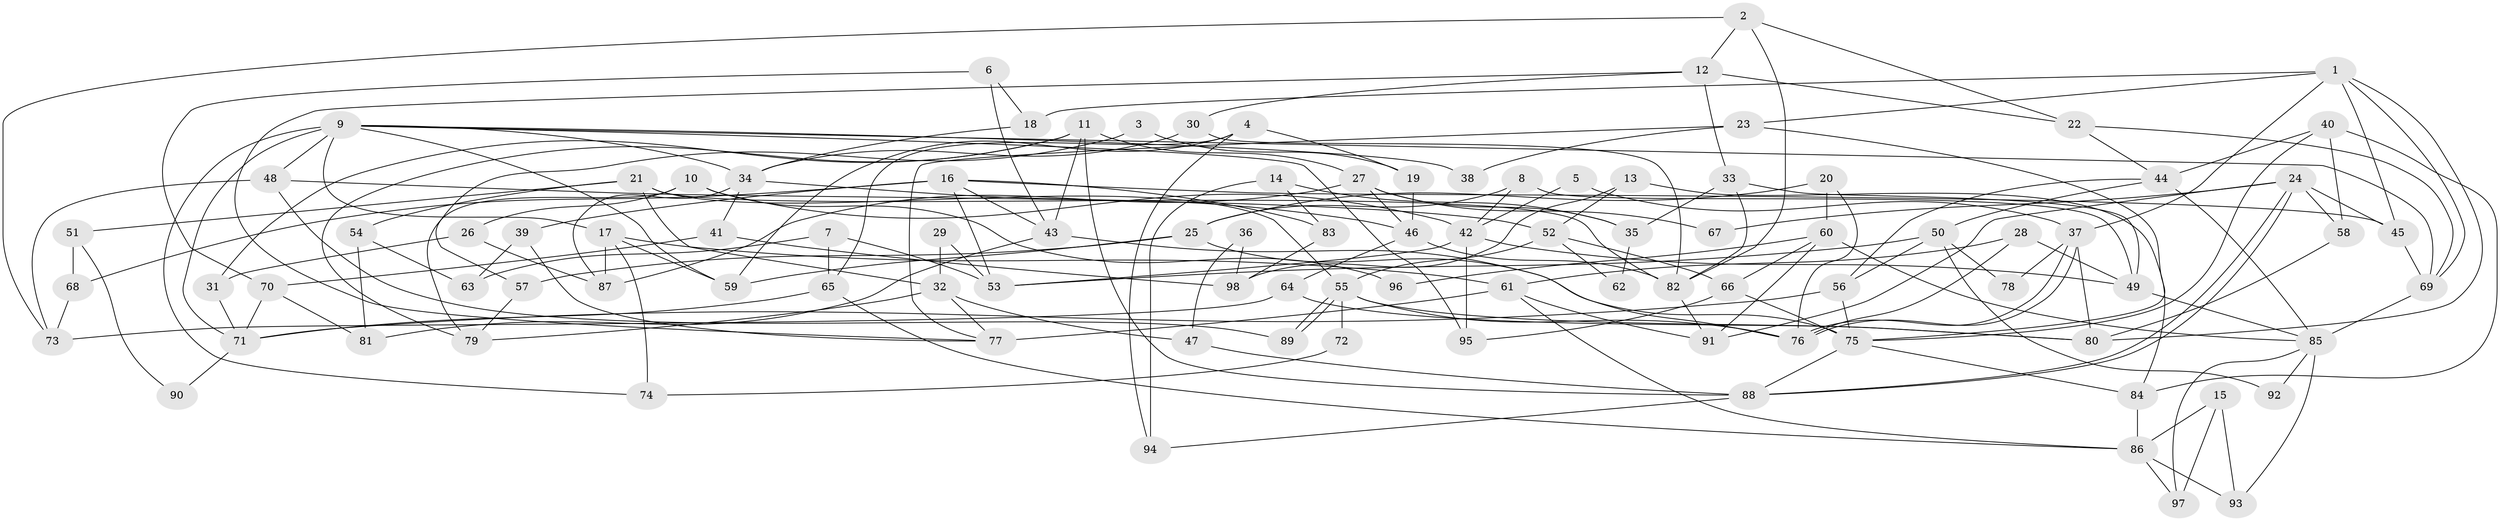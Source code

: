 // coarse degree distribution, {10: 0.02040816326530612, 7: 0.12244897959183673, 3: 0.16326530612244897, 5: 0.2653061224489796, 6: 0.10204081632653061, 8: 0.10204081632653061, 4: 0.1836734693877551, 2: 0.02040816326530612, 9: 0.02040816326530612}
// Generated by graph-tools (version 1.1) at 2025/37/03/04/25 23:37:09]
// undirected, 98 vertices, 196 edges
graph export_dot {
  node [color=gray90,style=filled];
  1;
  2;
  3;
  4;
  5;
  6;
  7;
  8;
  9;
  10;
  11;
  12;
  13;
  14;
  15;
  16;
  17;
  18;
  19;
  20;
  21;
  22;
  23;
  24;
  25;
  26;
  27;
  28;
  29;
  30;
  31;
  32;
  33;
  34;
  35;
  36;
  37;
  38;
  39;
  40;
  41;
  42;
  43;
  44;
  45;
  46;
  47;
  48;
  49;
  50;
  51;
  52;
  53;
  54;
  55;
  56;
  57;
  58;
  59;
  60;
  61;
  62;
  63;
  64;
  65;
  66;
  67;
  68;
  69;
  70;
  71;
  72;
  73;
  74;
  75;
  76;
  77;
  78;
  79;
  80;
  81;
  82;
  83;
  84;
  85;
  86;
  87;
  88;
  89;
  90;
  91;
  92;
  93;
  94;
  95;
  96;
  97;
  98;
  1 -- 45;
  1 -- 80;
  1 -- 18;
  1 -- 23;
  1 -- 37;
  1 -- 69;
  2 -- 12;
  2 -- 82;
  2 -- 22;
  2 -- 73;
  3 -- 57;
  3 -- 19;
  4 -- 59;
  4 -- 65;
  4 -- 19;
  4 -- 94;
  5 -- 37;
  5 -- 42;
  6 -- 70;
  6 -- 43;
  6 -- 18;
  7 -- 65;
  7 -- 53;
  7 -- 63;
  8 -- 49;
  8 -- 42;
  8 -- 25;
  9 -- 69;
  9 -- 48;
  9 -- 17;
  9 -- 34;
  9 -- 38;
  9 -- 59;
  9 -- 71;
  9 -- 74;
  9 -- 95;
  10 -- 26;
  10 -- 79;
  10 -- 42;
  10 -- 96;
  11 -- 88;
  11 -- 27;
  11 -- 31;
  11 -- 43;
  11 -- 79;
  12 -- 33;
  12 -- 77;
  12 -- 22;
  12 -- 30;
  13 -- 52;
  13 -- 84;
  13 -- 98;
  14 -- 35;
  14 -- 94;
  14 -- 83;
  15 -- 86;
  15 -- 97;
  15 -- 93;
  16 -- 45;
  16 -- 83;
  16 -- 39;
  16 -- 43;
  16 -- 53;
  16 -- 68;
  17 -- 59;
  17 -- 61;
  17 -- 74;
  17 -- 87;
  18 -- 34;
  19 -- 46;
  20 -- 25;
  20 -- 60;
  20 -- 76;
  21 -- 55;
  21 -- 82;
  21 -- 32;
  21 -- 51;
  21 -- 54;
  22 -- 44;
  22 -- 69;
  23 -- 75;
  23 -- 38;
  23 -- 77;
  24 -- 91;
  24 -- 88;
  24 -- 88;
  24 -- 45;
  24 -- 58;
  24 -- 67;
  25 -- 76;
  25 -- 57;
  25 -- 59;
  26 -- 87;
  26 -- 31;
  27 -- 87;
  27 -- 46;
  27 -- 35;
  27 -- 67;
  28 -- 76;
  28 -- 49;
  28 -- 61;
  29 -- 53;
  29 -- 32;
  30 -- 34;
  30 -- 82;
  31 -- 71;
  32 -- 77;
  32 -- 47;
  32 -- 79;
  33 -- 49;
  33 -- 82;
  33 -- 35;
  34 -- 41;
  34 -- 46;
  34 -- 87;
  35 -- 62;
  36 -- 47;
  36 -- 98;
  37 -- 76;
  37 -- 76;
  37 -- 78;
  37 -- 80;
  39 -- 77;
  39 -- 63;
  40 -- 58;
  40 -- 44;
  40 -- 75;
  40 -- 84;
  41 -- 70;
  41 -- 98;
  42 -- 53;
  42 -- 49;
  42 -- 95;
  43 -- 75;
  43 -- 81;
  44 -- 85;
  44 -- 50;
  44 -- 56;
  45 -- 69;
  46 -- 82;
  46 -- 64;
  47 -- 88;
  48 -- 52;
  48 -- 73;
  48 -- 89;
  49 -- 85;
  50 -- 56;
  50 -- 53;
  50 -- 78;
  50 -- 92;
  51 -- 68;
  51 -- 90;
  52 -- 66;
  52 -- 55;
  52 -- 62;
  54 -- 63;
  54 -- 81;
  55 -- 89;
  55 -- 89;
  55 -- 76;
  55 -- 72;
  55 -- 80;
  56 -- 75;
  56 -- 71;
  57 -- 79;
  58 -- 80;
  60 -- 85;
  60 -- 66;
  60 -- 91;
  60 -- 96;
  61 -- 77;
  61 -- 86;
  61 -- 91;
  64 -- 80;
  64 -- 73;
  65 -- 71;
  65 -- 86;
  66 -- 95;
  66 -- 75;
  68 -- 73;
  69 -- 85;
  70 -- 71;
  70 -- 81;
  71 -- 90;
  72 -- 74;
  75 -- 84;
  75 -- 88;
  82 -- 91;
  83 -- 98;
  84 -- 86;
  85 -- 93;
  85 -- 92;
  85 -- 97;
  86 -- 93;
  86 -- 97;
  88 -- 94;
}
